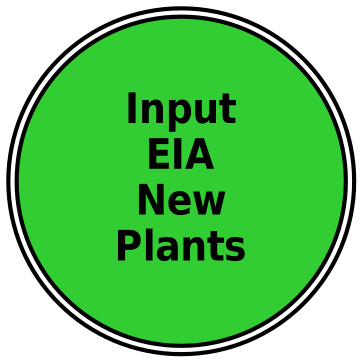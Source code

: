 digraph dependencies {
layers="one:two:three";
outputorder="edgesfirst";
nodesep=0.75;
Input_EIA_New_Plants [layer="two"] [style="filled"] [height="2.2"] [shape="doublecircle"] [fontsize="20"] [fillcolor="limegreen"] [fontname="Helvetica-Narrow-Bold"] [fixedsize="true"] [label="Input\nEIA\nNew\nPlants"] [width="2.2"] [penwidth="2"];
}